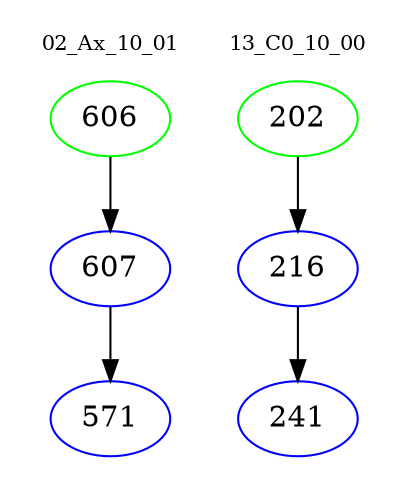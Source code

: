 digraph{
subgraph cluster_0 {
color = white
label = "02_Ax_10_01";
fontsize=10;
T0_606 [label="606", color="green"]
T0_606 -> T0_607 [color="black"]
T0_607 [label="607", color="blue"]
T0_607 -> T0_571 [color="black"]
T0_571 [label="571", color="blue"]
}
subgraph cluster_1 {
color = white
label = "13_C0_10_00";
fontsize=10;
T1_202 [label="202", color="green"]
T1_202 -> T1_216 [color="black"]
T1_216 [label="216", color="blue"]
T1_216 -> T1_241 [color="black"]
T1_241 [label="241", color="blue"]
}
}

